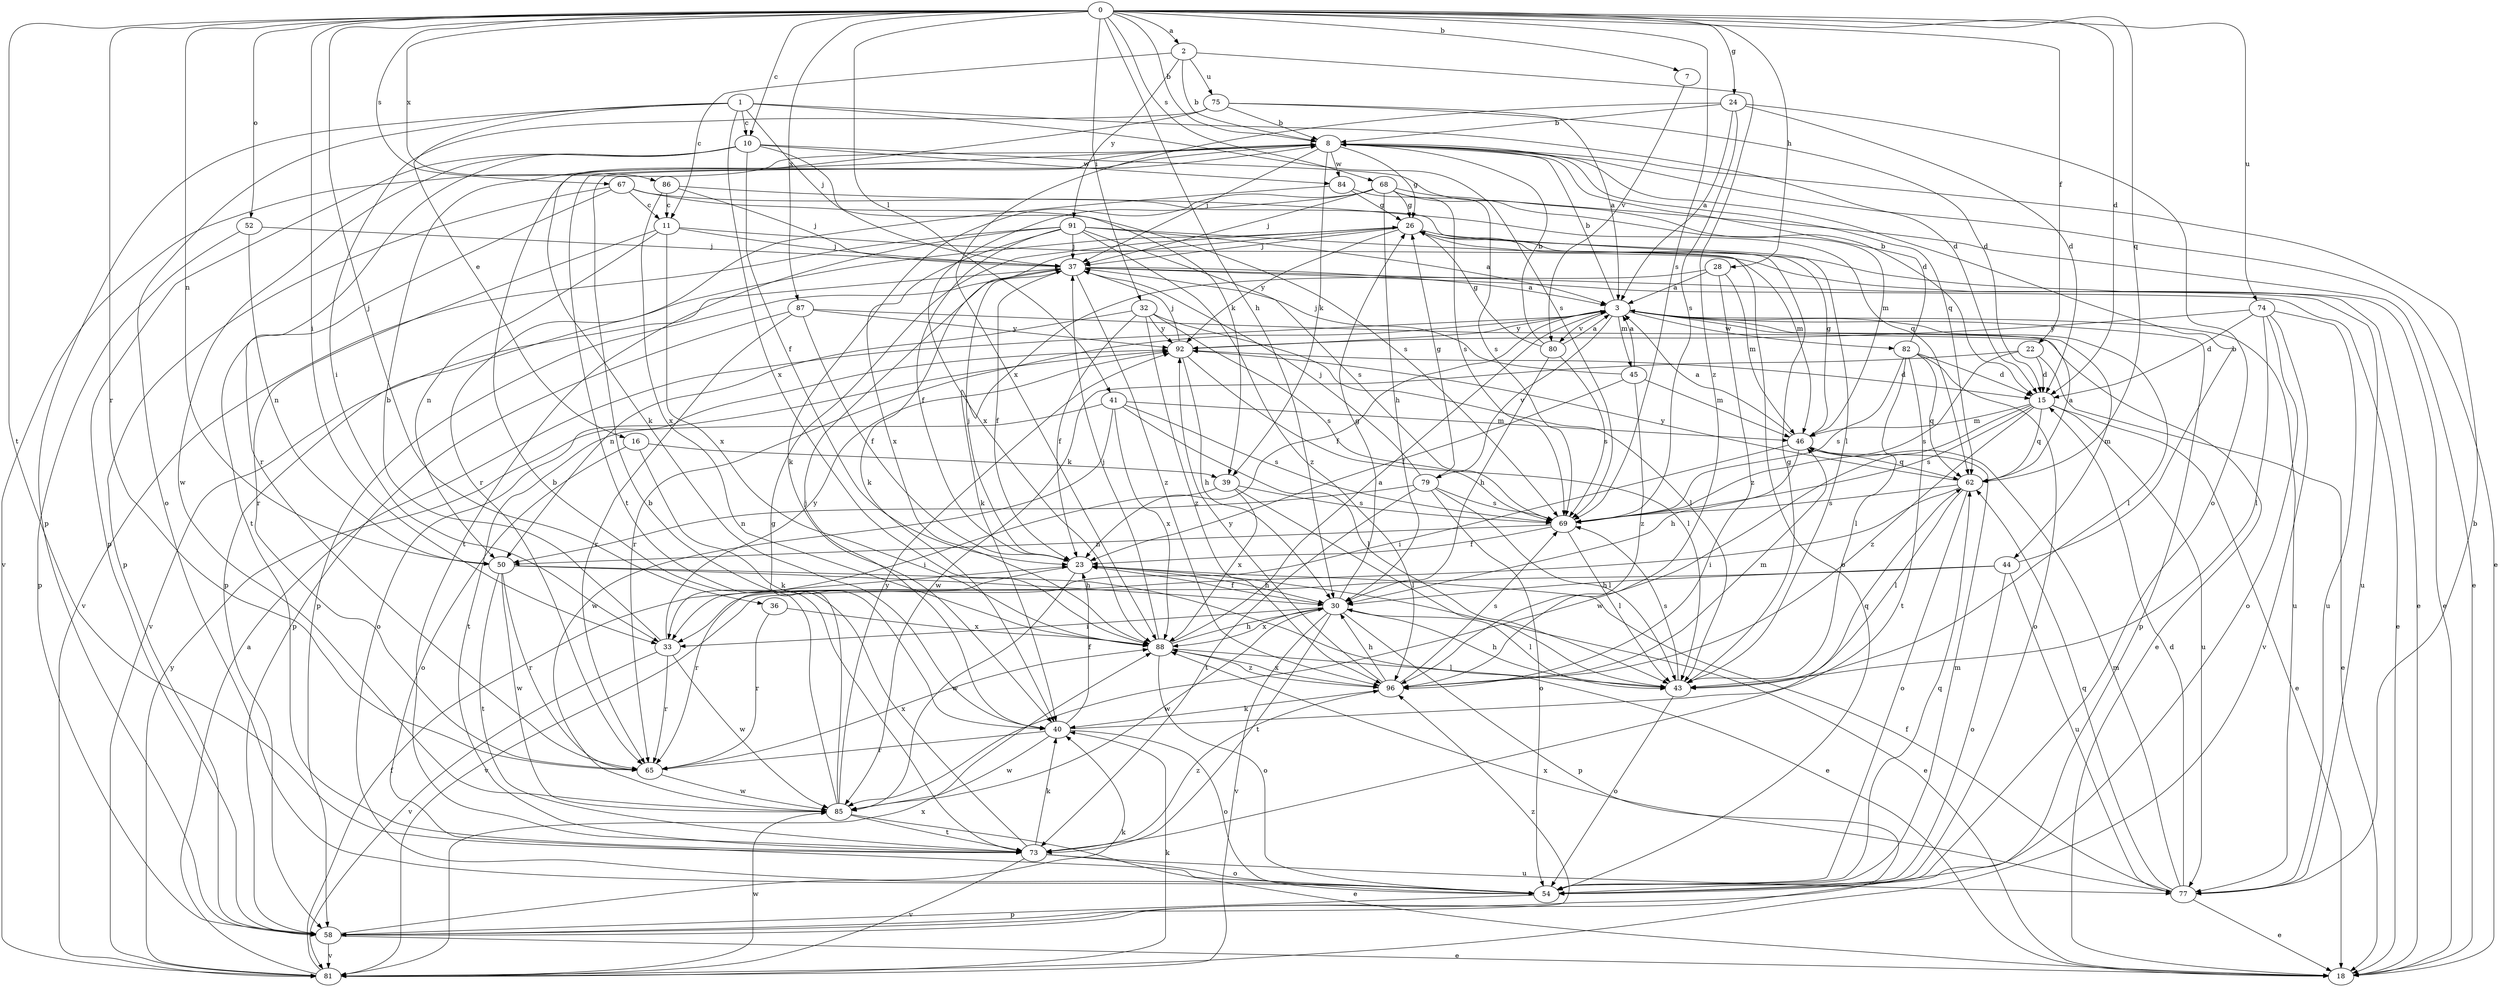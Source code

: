 strict digraph  {
0;
1;
2;
3;
7;
8;
10;
11;
15;
16;
18;
22;
23;
24;
26;
28;
30;
32;
33;
36;
37;
39;
40;
41;
43;
44;
45;
46;
50;
52;
54;
58;
62;
65;
67;
68;
69;
73;
74;
75;
77;
79;
80;
81;
82;
84;
85;
86;
87;
88;
91;
92;
96;
0 -> 2  [label=a];
0 -> 7  [label=b];
0 -> 8  [label=b];
0 -> 10  [label=c];
0 -> 15  [label=d];
0 -> 22  [label=f];
0 -> 24  [label=g];
0 -> 28  [label=h];
0 -> 30  [label=h];
0 -> 32  [label=i];
0 -> 33  [label=i];
0 -> 36  [label=j];
0 -> 41  [label=l];
0 -> 50  [label=n];
0 -> 52  [label=o];
0 -> 62  [label=q];
0 -> 65  [label=r];
0 -> 67  [label=s];
0 -> 68  [label=s];
0 -> 69  [label=s];
0 -> 73  [label=t];
0 -> 74  [label=u];
0 -> 86  [label=x];
0 -> 87  [label=x];
1 -> 10  [label=c];
1 -> 15  [label=d];
1 -> 16  [label=e];
1 -> 37  [label=j];
1 -> 54  [label=o];
1 -> 58  [label=p];
1 -> 69  [label=s];
1 -> 88  [label=x];
2 -> 8  [label=b];
2 -> 11  [label=c];
2 -> 75  [label=u];
2 -> 91  [label=y];
2 -> 96  [label=z];
3 -> 8  [label=b];
3 -> 23  [label=f];
3 -> 43  [label=l];
3 -> 44  [label=m];
3 -> 45  [label=m];
3 -> 58  [label=p];
3 -> 65  [label=r];
3 -> 77  [label=u];
3 -> 79  [label=v];
3 -> 80  [label=v];
3 -> 82  [label=w];
3 -> 92  [label=y];
7 -> 80  [label=v];
8 -> 18  [label=e];
8 -> 26  [label=g];
8 -> 37  [label=j];
8 -> 39  [label=k];
8 -> 62  [label=q];
8 -> 73  [label=t];
8 -> 81  [label=v];
8 -> 84  [label=w];
10 -> 15  [label=d];
10 -> 23  [label=f];
10 -> 39  [label=k];
10 -> 58  [label=p];
10 -> 65  [label=r];
10 -> 84  [label=w];
10 -> 85  [label=w];
11 -> 18  [label=e];
11 -> 37  [label=j];
11 -> 50  [label=n];
11 -> 65  [label=r];
11 -> 88  [label=x];
15 -> 18  [label=e];
15 -> 46  [label=m];
15 -> 62  [label=q];
15 -> 69  [label=s];
15 -> 77  [label=u];
15 -> 85  [label=w];
15 -> 96  [label=z];
16 -> 39  [label=k];
16 -> 40  [label=k];
16 -> 54  [label=o];
22 -> 15  [label=d];
22 -> 18  [label=e];
22 -> 69  [label=s];
22 -> 85  [label=w];
23 -> 18  [label=e];
23 -> 30  [label=h];
23 -> 37  [label=j];
23 -> 65  [label=r];
23 -> 85  [label=w];
24 -> 3  [label=a];
24 -> 8  [label=b];
24 -> 15  [label=d];
24 -> 54  [label=o];
24 -> 69  [label=s];
24 -> 88  [label=x];
26 -> 18  [label=e];
26 -> 37  [label=j];
26 -> 40  [label=k];
26 -> 54  [label=o];
26 -> 58  [label=p];
26 -> 92  [label=y];
28 -> 3  [label=a];
28 -> 40  [label=k];
28 -> 46  [label=m];
28 -> 96  [label=z];
30 -> 23  [label=f];
30 -> 26  [label=g];
30 -> 33  [label=i];
30 -> 43  [label=l];
30 -> 58  [label=p];
30 -> 73  [label=t];
30 -> 81  [label=v];
30 -> 85  [label=w];
30 -> 88  [label=x];
32 -> 23  [label=f];
32 -> 43  [label=l];
32 -> 50  [label=n];
32 -> 69  [label=s];
32 -> 92  [label=y];
32 -> 96  [label=z];
33 -> 8  [label=b];
33 -> 65  [label=r];
33 -> 81  [label=v];
33 -> 85  [label=w];
33 -> 92  [label=y];
36 -> 65  [label=r];
36 -> 88  [label=x];
37 -> 3  [label=a];
37 -> 18  [label=e];
37 -> 23  [label=f];
37 -> 58  [label=p];
37 -> 77  [label=u];
37 -> 81  [label=v];
37 -> 96  [label=z];
39 -> 33  [label=i];
39 -> 43  [label=l];
39 -> 69  [label=s];
39 -> 88  [label=x];
40 -> 23  [label=f];
40 -> 37  [label=j];
40 -> 54  [label=o];
40 -> 62  [label=q];
40 -> 65  [label=r];
40 -> 85  [label=w];
41 -> 43  [label=l];
41 -> 46  [label=m];
41 -> 69  [label=s];
41 -> 73  [label=t];
41 -> 85  [label=w];
41 -> 88  [label=x];
43 -> 26  [label=g];
43 -> 30  [label=h];
43 -> 54  [label=o];
43 -> 69  [label=s];
44 -> 8  [label=b];
44 -> 30  [label=h];
44 -> 54  [label=o];
44 -> 77  [label=u];
44 -> 81  [label=v];
45 -> 3  [label=a];
45 -> 23  [label=f];
45 -> 37  [label=j];
45 -> 46  [label=m];
45 -> 96  [label=z];
46 -> 3  [label=a];
46 -> 26  [label=g];
46 -> 30  [label=h];
46 -> 33  [label=i];
46 -> 62  [label=q];
50 -> 18  [label=e];
50 -> 30  [label=h];
50 -> 65  [label=r];
50 -> 73  [label=t];
50 -> 85  [label=w];
52 -> 37  [label=j];
52 -> 50  [label=n];
52 -> 58  [label=p];
54 -> 46  [label=m];
54 -> 58  [label=p];
54 -> 62  [label=q];
58 -> 18  [label=e];
58 -> 40  [label=k];
58 -> 81  [label=v];
58 -> 96  [label=z];
62 -> 3  [label=a];
62 -> 33  [label=i];
62 -> 43  [label=l];
62 -> 54  [label=o];
62 -> 69  [label=s];
62 -> 92  [label=y];
65 -> 85  [label=w];
65 -> 88  [label=x];
67 -> 11  [label=c];
67 -> 43  [label=l];
67 -> 58  [label=p];
67 -> 69  [label=s];
67 -> 73  [label=t];
68 -> 18  [label=e];
68 -> 26  [label=g];
68 -> 30  [label=h];
68 -> 37  [label=j];
68 -> 40  [label=k];
68 -> 46  [label=m];
68 -> 69  [label=s];
68 -> 88  [label=x];
69 -> 23  [label=f];
69 -> 43  [label=l];
69 -> 50  [label=n];
73 -> 8  [label=b];
73 -> 40  [label=k];
73 -> 54  [label=o];
73 -> 77  [label=u];
73 -> 81  [label=v];
73 -> 96  [label=z];
74 -> 15  [label=d];
74 -> 43  [label=l];
74 -> 54  [label=o];
74 -> 77  [label=u];
74 -> 81  [label=v];
74 -> 92  [label=y];
75 -> 3  [label=a];
75 -> 8  [label=b];
75 -> 15  [label=d];
75 -> 33  [label=i];
75 -> 40  [label=k];
77 -> 8  [label=b];
77 -> 15  [label=d];
77 -> 18  [label=e];
77 -> 23  [label=f];
77 -> 46  [label=m];
77 -> 62  [label=q];
77 -> 88  [label=x];
79 -> 26  [label=g];
79 -> 37  [label=j];
79 -> 43  [label=l];
79 -> 50  [label=n];
79 -> 54  [label=o];
79 -> 69  [label=s];
79 -> 73  [label=t];
80 -> 3  [label=a];
80 -> 8  [label=b];
80 -> 26  [label=g];
80 -> 30  [label=h];
80 -> 69  [label=s];
81 -> 3  [label=a];
81 -> 23  [label=f];
81 -> 40  [label=k];
81 -> 85  [label=w];
81 -> 88  [label=x];
81 -> 92  [label=y];
82 -> 8  [label=b];
82 -> 15  [label=d];
82 -> 43  [label=l];
82 -> 54  [label=o];
82 -> 62  [label=q];
82 -> 69  [label=s];
82 -> 73  [label=t];
84 -> 26  [label=g];
84 -> 65  [label=r];
84 -> 69  [label=s];
85 -> 8  [label=b];
85 -> 18  [label=e];
85 -> 26  [label=g];
85 -> 73  [label=t];
85 -> 92  [label=y];
86 -> 11  [label=c];
86 -> 37  [label=j];
86 -> 62  [label=q];
86 -> 88  [label=x];
87 -> 18  [label=e];
87 -> 23  [label=f];
87 -> 58  [label=p];
87 -> 65  [label=r];
87 -> 92  [label=y];
88 -> 3  [label=a];
88 -> 30  [label=h];
88 -> 37  [label=j];
88 -> 43  [label=l];
88 -> 54  [label=o];
88 -> 96  [label=z];
91 -> 3  [label=a];
91 -> 23  [label=f];
91 -> 37  [label=j];
91 -> 46  [label=m];
91 -> 69  [label=s];
91 -> 73  [label=t];
91 -> 81  [label=v];
91 -> 88  [label=x];
91 -> 96  [label=z];
92 -> 15  [label=d];
92 -> 30  [label=h];
92 -> 37  [label=j];
92 -> 43  [label=l];
92 -> 54  [label=o];
96 -> 30  [label=h];
96 -> 40  [label=k];
96 -> 46  [label=m];
96 -> 69  [label=s];
96 -> 88  [label=x];
96 -> 92  [label=y];
}
